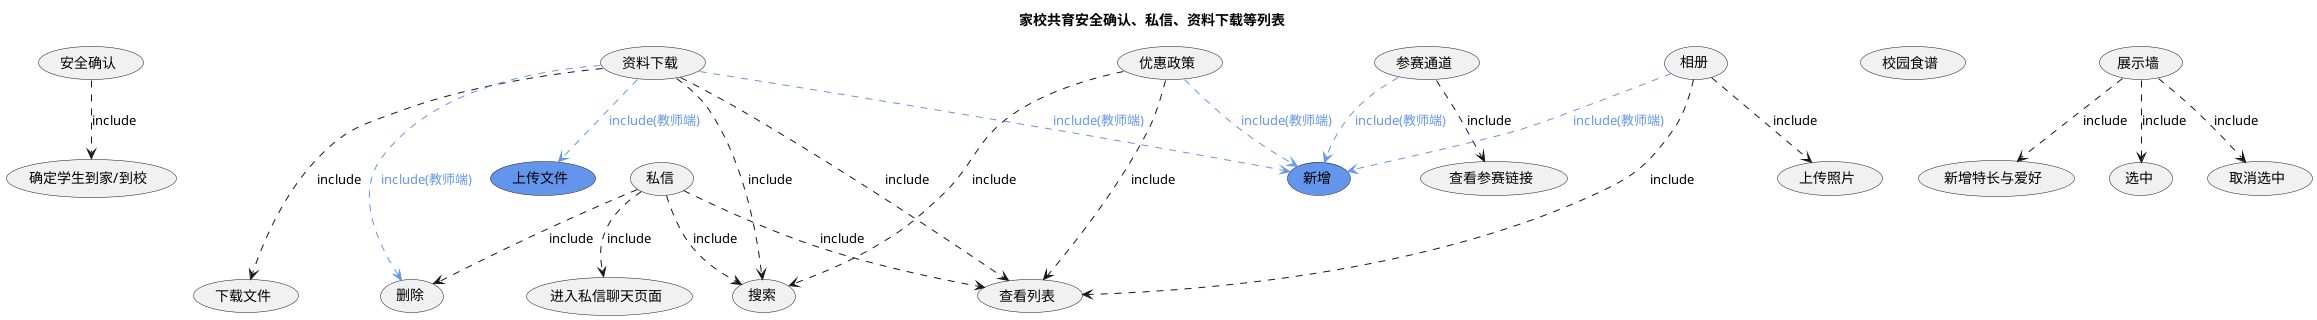 家校共育安全确认、私信、资料下载等列表
@startuml
title 家校共育安全确认、私信、资料下载等列表

(安全确认) as sign
(确定学生到家/到校) as checked
sign ..> checked : include

(私信) as message
(搜索) as select
(查看私信列表) as list
(删除) as del
(进入私信聊天页面) as msgDetail
message ..> list : include
message ..> del : include
message ..> msgDetail : include
message ..> select : include

(资料下载) as dataDown
(查看列表) as list
(新增) as publish #CornflowerBlue
(上传文件) as upload #CornflowerBlue
(下载文件) as download
dataDown ...> select : include
dataDown ...> list : include
dataDown ...> download : include
dataDown ..> publish #CornflowerBlue;text:CornflowerBlue : include(教师端)
dataDown ..> upload #CornflowerBlue;text:CornflowerBlue : include(教师端)
dataDown ..> del #CornflowerBlue;text:CornflowerBlue : include(教师端)

(参赛通道) as examChannel
(查看参赛链接) as detail
examChannel ..> detail : include
examChannel ..> publish #CornflowerBlue;text:CornflowerBlue : include(教师端)

(优惠政策) as policy
policy ...> select : include
policy ...> list : include
policy ..> publish #CornflowerBlue;text:CornflowerBlue : include(教师端)

(相册) as photos
(上传照片) as uploadPhoto
photos ..> uploadPhoto : include
photos ...> list : include
photos ..> publish #CornflowerBlue;text:CornflowerBlue : include(教师端)
(校园食谱) as cookBook

(展示墙) as displayPublic
(新增特长与爱好) as addNew
(选中) as choose
(取消选中) as noChoose
displayPublic ..> addNew : include
displayPublic ..> choose : include
displayPublic ..> noChoose : include

@enduml
